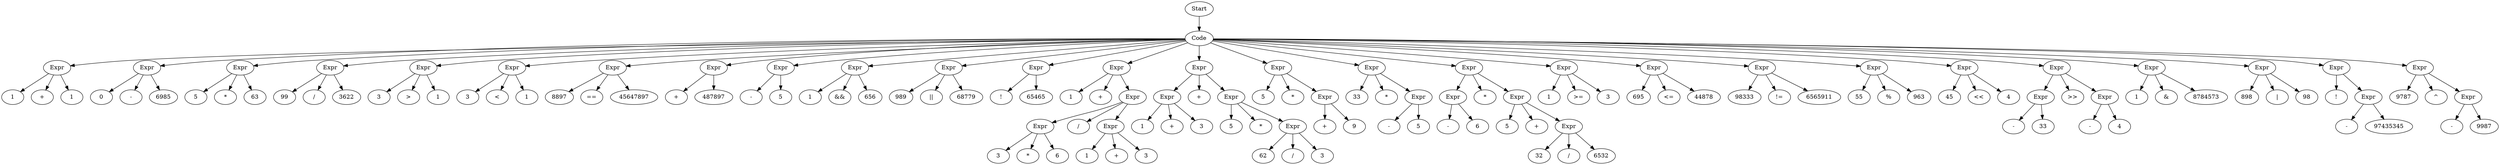 digraph AST {
  "134272668023632" [label="Start"];
  "134272668023632" -> "134272668022384";
  "134272668022384" [label="Code"];
  "134272668022384" -> "134272668023776";
  "134272668022384" -> "134272668023536";
  "134272668022384" -> "134272668291264";
  "134272668022384" -> "134272668287088";
  "134272668022384" -> "134272668290304";
  "134272668022384" -> "134272668288096";
  "134272668022384" -> "134272668292320";
  "134272668022384" -> "134272668293376";
  "134272668022384" -> "134272668288912";
  "134272668022384" -> "134272668293040";
  "134272668022384" -> "134272668289536";
  "134272668022384" -> "134272668293952";
  "134272668022384" -> "134272668294432";
  "134272668022384" -> "134272668295152";
  "134272668022384" -> "134272668297600";
  "134272668022384" -> "134272668299184";
  "134272668022384" -> "134272668300048";
  "134272668022384" -> "134272668301248";
  "134272668022384" -> "134272668303120";
  "134272668022384" -> "134272668353056";
  "134272668022384" -> "134272668353776";
  "134272668022384" -> "134272668354496";
  "134272668022384" -> "134272668355216";
  "134272668022384" -> "134272668356080";
  "134272668022384" -> "134272668356944";
  "134272668022384" -> "134272668357664";
  "134272668022384" -> "134272668358144";
  "134272668023776" [label="Expr"];
  "134272668023776" -> "134272668022864";
  "134272668023776" -> "134272668023872";
  "134272668023776" -> "134272668017920";
  "134272668022864" [label="1"];
  "134272668023872" [label="+"];
  "134272668017920" [label="1"];
  "134272668023536" [label="Expr"];
  "134272668023536" -> "134272668288240";
  "134272668023536" -> "134272668287520";
  "134272668023536" -> "134272668290256";
  "134272668288240" [label="0"];
  "134272668287520" [label="-"];
  "134272668290256" [label="6985"];
  "134272668291264" [label="Expr"];
  "134272668291264" -> "134272668289968";
  "134272668291264" -> "134272668289920";
  "134272668291264" -> "134272668292512";
  "134272668289968" [label="5"];
  "134272668289920" [label="*"];
  "134272668292512" [label="63"];
  "134272668287088" [label="Expr"];
  "134272668287088" -> "134272668290640";
  "134272668287088" -> "134272668290688";
  "134272668287088" -> "134272668291600";
  "134272668290640" [label="99"];
  "134272668290688" [label="/"];
  "134272668291600" [label="3622"];
  "134272668290304" [label="Expr"];
  "134272668290304" -> "134272668289344";
  "134272668290304" -> "134272668289248";
  "134272668290304" -> "134272668287568";
  "134272668289344" [label="3"];
  "134272668289248" [label=">"];
  "134272668287568" [label="1"];
  "134272668288096" [label="Expr"];
  "134272668288096" -> "134272668290112";
  "134272668288096" -> "134272668289776";
  "134272668288096" -> "134272668292608";
  "134272668290112" [label="3"];
  "134272668289776" [label="<"];
  "134272668292608" [label="1"];
  "134272668292320" [label="Expr"];
  "134272668292320" -> "134272668291408";
  "134272668292320" -> "134272668290832";
  "134272668292320" -> "134272668293280";
  "134272668291408" [label="8897"];
  "134272668290832" [label="=="];
  "134272668293280" [label="45647897"];
  "134272668293376" [label="Expr"];
  "134272668293376" -> "134272668287328";
  "134272668293376" -> "134272668288336";
  "134272668287328" [label="+"];
  "134272668288336" [label="487897"];
  "134272668288912" [label="Expr"];
  "134272668288912" -> "134272668288816";
  "134272668288912" -> "134272668292944";
  "134272668288816" [label="-"];
  "134272668292944" [label="5"];
  "134272668293040" [label="Expr"];
  "134272668293040" -> "134272668291696";
  "134272668293040" -> "134272668292560";
  "134272668293040" -> "134272668289632";
  "134272668291696" [label="1"];
  "134272668292560" [label="&&"];
  "134272668289632" [label="656"];
  "134272668289536" [label="Expr"];
  "134272668289536" -> "134272668293760";
  "134272668289536" -> "134272668293664";
  "134272668289536" -> "134272668294048";
  "134272668293760" [label="989"];
  "134272668293664" [label="||"];
  "134272668294048" [label="68779"];
  "134272668293952" [label="Expr"];
  "134272668293952" -> "134272668294192";
  "134272668293952" -> "134272668294528";
  "134272668294192" [label="!"];
  "134272668294528" [label="65465"];
  "134272668294432" [label="Expr"];
  "134272668294432" -> "134272668294960";
  "134272668294432" -> "134272668294864";
  "134272668294432" -> "134272668295008";
  "134272668294960" [label="1"];
  "134272668294864" [label="+"];
  "134272668295008" [label="Expr"];
  "134272668295008" -> "134272668295248";
  "134272668295008" -> "134272668295296";
  "134272668295008" -> "134272668296016";
  "134272668295248" [label="Expr"];
  "134272668295248" -> "134272668295680";
  "134272668295248" -> "134272668295584";
  "134272668295248" -> "134272668295968";
  "134272668295680" [label="3"];
  "134272668295584" [label="*"];
  "134272668295968" [label="6"];
  "134272668295296" [label="/"];
  "134272668296016" [label="Expr"];
  "134272668296016" -> "134272668296448";
  "134272668296016" -> "134272668296352";
  "134272668296016" -> "134272668296736";
  "134272668296448" [label="1"];
  "134272668296352" [label="+"];
  "134272668296736" [label="3"];
  "134272668295152" [label="Expr"];
  "134272668295152" -> "134272668296640";
  "134272668295152" -> "134272668296928";
  "134272668295152" -> "134272668297360";
  "134272668296640" [label="Expr"];
  "134272668296640" -> "134272668297168";
  "134272668296640" -> "134272668297072";
  "134272668296640" -> "134272668297456";
  "134272668297168" [label="1"];
  "134272668297072" [label="+"];
  "134272668297456" [label="3"];
  "134272668296928" [label="+"];
  "134272668297360" [label="Expr"];
  "134272668297360" -> "134272668297840";
  "134272668297360" -> "134272668297744";
  "134272668297360" -> "134272668297984";
  "134272668297840" [label="5"];
  "134272668297744" [label="*"];
  "134272668297984" [label="Expr"];
  "134272668297984" -> "134272668298416";
  "134272668297984" -> "134272668298320";
  "134272668297984" -> "134272668298704";
  "134272668298416" [label="62"];
  "134272668298320" [label="/"];
  "134272668298704" [label="3"];
  "134272668297600" [label="Expr"];
  "134272668297600" -> "134272668298992";
  "134272668297600" -> "134272668298896";
  "134272668297600" -> "134272668299040";
  "134272668298992" [label="5"];
  "134272668298896" [label="*"];
  "134272668299040" [label="Expr"];
  "134272668299040" -> "134272668299136";
  "134272668299040" -> "134272668299472";
  "134272668299136" [label="+"];
  "134272668299472" [label="9"];
  "134272668299184" [label="Expr"];
  "134272668299184" -> "134272668299856";
  "134272668299184" -> "134272668299760";
  "134272668299184" -> "134272668299904";
  "134272668299856" [label="33"];
  "134272668299760" [label="*"];
  "134272668299904" [label="Expr"];
  "134272668299904" -> "134272668300000";
  "134272668299904" -> "134272668300336";
  "134272668300000" [label="-"];
  "134272668300336" [label="5"];
  "134272668300048" [label="Expr"];
  "134272668300048" -> "134272668300720";
  "134272668300048" -> "134272668300624";
  "134272668300048" -> "134272668301488";
  "134272668300720" [label="Expr"];
  "134272668300720" -> "134272668300864";
  "134272668300720" -> "134272668301200";
  "134272668300864" [label="-"];
  "134272668301200" [label="6"];
  "134272668300624" [label="*"];
  "134272668301488" [label="Expr"];
  "134272668301488" -> "134272668301920";
  "134272668301488" -> "134272668301824";
  "134272668301488" -> "134272668301968";
  "134272668301920" [label="5"];
  "134272668301824" [label="+"];
  "134272668301968" [label="Expr"];
  "134272668301968" -> "134272668302352";
  "134272668301968" -> "134272668302256";
  "134272668301968" -> "134272668302784";
  "134272668302352" [label="32"];
  "134272668302256" [label="/"];
  "134272668302784" [label="6532"];
  "134272668301248" [label="Expr"];
  "134272668301248" -> "134272668302928";
  "134272668301248" -> "134272668302832";
  "134272668301248" -> "134272668303216";
  "134272668302928" [label="1"];
  "134272668302832" [label=">="];
  "134272668303216" [label="3"];
  "134272668303120" [label="Expr"];
  "134272668303120" -> "134272668352864";
  "134272668303120" -> "134272668352768";
  "134272668303120" -> "134272668353152";
  "134272668352864" [label="695"];
  "134272668352768" [label="<="];
  "134272668353152" [label="44878"];
  "134272668353056" [label="Expr"];
  "134272668353056" -> "134272668353584";
  "134272668353056" -> "134272668353488";
  "134272668353056" -> "134272668353872";
  "134272668353584" [label="98333"];
  "134272668353488" [label="!="];
  "134272668353872" [label="6565911"];
  "134272668353776" [label="Expr"];
  "134272668353776" -> "134272668354304";
  "134272668353776" -> "134272668354208";
  "134272668353776" -> "134272668354592";
  "134272668354304" [label="55"];
  "134272668354208" [label="%"];
  "134272668354592" [label="963"];
  "134272668354496" [label="Expr"];
  "134272668354496" -> "134272668355024";
  "134272668354496" -> "134272668354928";
  "134272668354496" -> "134272668355312";
  "134272668355024" [label="45"];
  "134272668354928" [label="<<"];
  "134272668355312" [label="4"];
  "134272668355216" [label="Expr"];
  "134272668355216" -> "134272668355456";
  "134272668355216" -> "134272668355648";
  "134272668355216" -> "134272668355840";
  "134272668355456" [label="Expr"];
  "134272668355456" -> "134272668355600";
  "134272668355456" -> "134272668355936";
  "134272668355600" [label="-"];
  "134272668355936" [label="33"];
  "134272668355648" [label=">>"];
  "134272668355840" [label="Expr"];
  "134272668355840" -> "134272668356032";
  "134272668355840" -> "134272668356368";
  "134272668356032" [label="-"];
  "134272668356368" [label="4"];
  "134272668356080" [label="Expr"];
  "134272668356080" -> "134272668356752";
  "134272668356080" -> "134272668356656";
  "134272668356080" -> "134272668357040";
  "134272668356752" [label="1"];
  "134272668356656" [label="&"];
  "134272668357040" [label="8784573"];
  "134272668356944" [label="Expr"];
  "134272668356944" -> "134272668357472";
  "134272668356944" -> "134272668357376";
  "134272668356944" -> "134272668357760";
  "134272668357472" [label="898"];
  "134272668357376" [label="|"];
  "134272668357760" [label="98"];
  "134272668357664" [label="Expr"];
  "134272668357664" -> "134272668357904";
  "134272668357664" -> "134272668358000";
  "134272668357904" [label="!"];
  "134272668358000" [label="Expr"];
  "134272668358000" -> "134272668358096";
  "134272668358000" -> "134272668358432";
  "134272668358096" [label="-"];
  "134272668358432" [label="97435345"];
  "134272668358144" [label="Expr"];
  "134272668358144" -> "134272668358816";
  "134272668358144" -> "134272668358720";
  "134272668358144" -> "134272668358864";
  "134272668358816" [label="9787"];
  "134272668358720" [label="^"];
  "134272668358864" [label="Expr"];
  "134272668358864" -> "134272668358960";
  "134272668358864" -> "134272668359296";
  "134272668358960" [label="-"];
  "134272668359296" [label="9987"];
}
